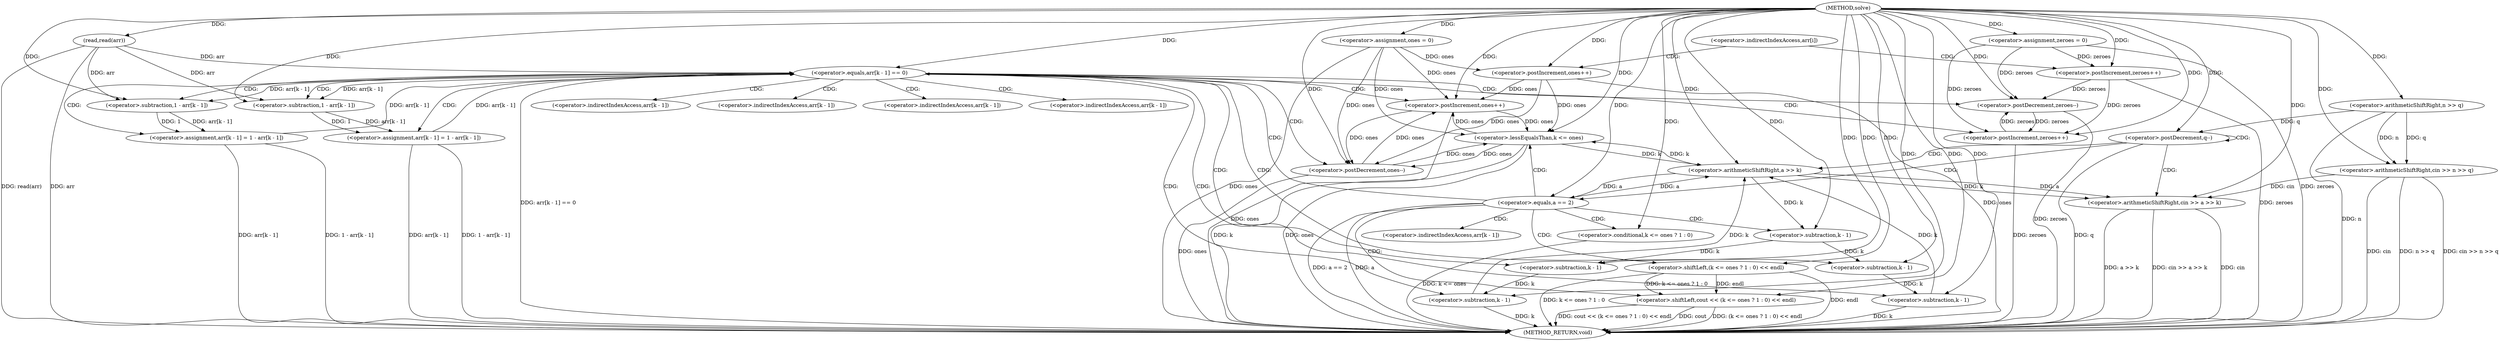 digraph "solve" {  
"1000121" [label = "(METHOD,solve)" ]
"1000223" [label = "(METHOD_RETURN,void)" ]
"1000125" [label = "(<operator>.arithmeticShiftRight,cin >> n >> q)" ]
"1000131" [label = "(read,read(arr))" ]
"1000134" [label = "(<operator>.assignment,ones = 0)" ]
"1000138" [label = "(<operator>.assignment,zeroes = 0)" ]
"1000152" [label = "(<operator>.postDecrement,q--)" ]
"1000127" [label = "(<operator>.arithmeticShiftRight,n >> q)" ]
"1000146" [label = "(<operator>.postIncrement,ones++)" ]
"1000157" [label = "(<operator>.arithmeticShiftRight,cin >> a >> k)" ]
"1000149" [label = "(<operator>.postIncrement,zeroes++)" ]
"1000163" [label = "(<operator>.equals,a == 2)" ]
"1000166" [label = "(<operator>.shiftLeft,cout << (k <= ones ? 1 : 0) << endl)" ]
"1000159" [label = "(<operator>.arithmeticShiftRight,a >> k)" ]
"1000168" [label = "(<operator>.shiftLeft,(k <= ones ? 1 : 0) << endl)" ]
"1000169" [label = "(<operator>.conditional,k <= ones ? 1 : 0)" ]
"1000179" [label = "(<operator>.equals,arr[k - 1] == 0)" ]
"1000170" [label = "(<operator>.lessEqualsThan,k <= ones)" ]
"1000187" [label = "(<operator>.postIncrement,ones++)" ]
"1000189" [label = "(<operator>.postDecrement,zeroes--)" ]
"1000191" [label = "(<operator>.assignment,arr[k - 1] = 1 - arr[k - 1])" ]
"1000206" [label = "(<operator>.postIncrement,zeroes++)" ]
"1000208" [label = "(<operator>.postDecrement,ones--)" ]
"1000210" [label = "(<operator>.assignment,arr[k - 1] = 1 - arr[k - 1])" ]
"1000182" [label = "(<operator>.subtraction,k - 1)" ]
"1000197" [label = "(<operator>.subtraction,1 - arr[k - 1])" ]
"1000194" [label = "(<operator>.subtraction,k - 1)" ]
"1000216" [label = "(<operator>.subtraction,1 - arr[k - 1])" ]
"1000201" [label = "(<operator>.subtraction,k - 1)" ]
"1000213" [label = "(<operator>.subtraction,k - 1)" ]
"1000220" [label = "(<operator>.subtraction,k - 1)" ]
"1000143" [label = "(<operator>.indirectIndexAccess,arr[i])" ]
"1000180" [label = "(<operator>.indirectIndexAccess,arr[k - 1])" ]
"1000192" [label = "(<operator>.indirectIndexAccess,arr[k - 1])" ]
"1000199" [label = "(<operator>.indirectIndexAccess,arr[k - 1])" ]
"1000211" [label = "(<operator>.indirectIndexAccess,arr[k - 1])" ]
"1000218" [label = "(<operator>.indirectIndexAccess,arr[k - 1])" ]
  "1000125" -> "1000223"  [ label = "DDG: cin"] 
  "1000127" -> "1000223"  [ label = "DDG: n"] 
  "1000125" -> "1000223"  [ label = "DDG: n >> q"] 
  "1000125" -> "1000223"  [ label = "DDG: cin >> n >> q"] 
  "1000131" -> "1000223"  [ label = "DDG: arr"] 
  "1000131" -> "1000223"  [ label = "DDG: read(arr)"] 
  "1000134" -> "1000223"  [ label = "DDG: ones"] 
  "1000138" -> "1000223"  [ label = "DDG: zeroes"] 
  "1000149" -> "1000223"  [ label = "DDG: zeroes"] 
  "1000146" -> "1000223"  [ label = "DDG: ones"] 
  "1000152" -> "1000223"  [ label = "DDG: q"] 
  "1000157" -> "1000223"  [ label = "DDG: cin"] 
  "1000157" -> "1000223"  [ label = "DDG: a >> k"] 
  "1000157" -> "1000223"  [ label = "DDG: cin >> a >> k"] 
  "1000163" -> "1000223"  [ label = "DDG: a"] 
  "1000163" -> "1000223"  [ label = "DDG: a == 2"] 
  "1000179" -> "1000223"  [ label = "DDG: arr[k - 1] == 0"] 
  "1000206" -> "1000223"  [ label = "DDG: zeroes"] 
  "1000208" -> "1000223"  [ label = "DDG: ones"] 
  "1000210" -> "1000223"  [ label = "DDG: arr[k - 1]"] 
  "1000220" -> "1000223"  [ label = "DDG: k"] 
  "1000210" -> "1000223"  [ label = "DDG: 1 - arr[k - 1]"] 
  "1000187" -> "1000223"  [ label = "DDG: ones"] 
  "1000189" -> "1000223"  [ label = "DDG: zeroes"] 
  "1000191" -> "1000223"  [ label = "DDG: arr[k - 1]"] 
  "1000201" -> "1000223"  [ label = "DDG: k"] 
  "1000191" -> "1000223"  [ label = "DDG: 1 - arr[k - 1]"] 
  "1000170" -> "1000223"  [ label = "DDG: k"] 
  "1000170" -> "1000223"  [ label = "DDG: ones"] 
  "1000169" -> "1000223"  [ label = "DDG: k <= ones"] 
  "1000168" -> "1000223"  [ label = "DDG: k <= ones ? 1 : 0"] 
  "1000166" -> "1000223"  [ label = "DDG: (k <= ones ? 1 : 0) << endl"] 
  "1000166" -> "1000223"  [ label = "DDG: cout << (k <= ones ? 1 : 0) << endl"] 
  "1000168" -> "1000223"  [ label = "DDG: endl"] 
  "1000166" -> "1000223"  [ label = "DDG: cout"] 
  "1000121" -> "1000134"  [ label = "DDG: "] 
  "1000121" -> "1000138"  [ label = "DDG: "] 
  "1000121" -> "1000125"  [ label = "DDG: "] 
  "1000127" -> "1000125"  [ label = "DDG: n"] 
  "1000127" -> "1000125"  [ label = "DDG: q"] 
  "1000121" -> "1000131"  [ label = "DDG: "] 
  "1000121" -> "1000127"  [ label = "DDG: "] 
  "1000127" -> "1000152"  [ label = "DDG: q"] 
  "1000121" -> "1000152"  [ label = "DDG: "] 
  "1000134" -> "1000146"  [ label = "DDG: ones"] 
  "1000121" -> "1000146"  [ label = "DDG: "] 
  "1000125" -> "1000157"  [ label = "DDG: cin"] 
  "1000121" -> "1000157"  [ label = "DDG: "] 
  "1000159" -> "1000157"  [ label = "DDG: k"] 
  "1000159" -> "1000157"  [ label = "DDG: a"] 
  "1000138" -> "1000149"  [ label = "DDG: zeroes"] 
  "1000121" -> "1000149"  [ label = "DDG: "] 
  "1000163" -> "1000159"  [ label = "DDG: a"] 
  "1000121" -> "1000159"  [ label = "DDG: "] 
  "1000220" -> "1000159"  [ label = "DDG: k"] 
  "1000201" -> "1000159"  [ label = "DDG: k"] 
  "1000170" -> "1000159"  [ label = "DDG: k"] 
  "1000159" -> "1000163"  [ label = "DDG: a"] 
  "1000121" -> "1000163"  [ label = "DDG: "] 
  "1000121" -> "1000166"  [ label = "DDG: "] 
  "1000168" -> "1000166"  [ label = "DDG: k <= ones ? 1 : 0"] 
  "1000168" -> "1000166"  [ label = "DDG: endl"] 
  "1000121" -> "1000168"  [ label = "DDG: "] 
  "1000121" -> "1000169"  [ label = "DDG: "] 
  "1000159" -> "1000170"  [ label = "DDG: k"] 
  "1000121" -> "1000170"  [ label = "DDG: "] 
  "1000134" -> "1000170"  [ label = "DDG: ones"] 
  "1000146" -> "1000170"  [ label = "DDG: ones"] 
  "1000208" -> "1000170"  [ label = "DDG: ones"] 
  "1000187" -> "1000170"  [ label = "DDG: ones"] 
  "1000131" -> "1000179"  [ label = "DDG: arr"] 
  "1000210" -> "1000179"  [ label = "DDG: arr[k - 1]"] 
  "1000191" -> "1000179"  [ label = "DDG: arr[k - 1]"] 
  "1000121" -> "1000179"  [ label = "DDG: "] 
  "1000197" -> "1000191"  [ label = "DDG: arr[k - 1]"] 
  "1000197" -> "1000191"  [ label = "DDG: 1"] 
  "1000134" -> "1000187"  [ label = "DDG: ones"] 
  "1000146" -> "1000187"  [ label = "DDG: ones"] 
  "1000208" -> "1000187"  [ label = "DDG: ones"] 
  "1000170" -> "1000187"  [ label = "DDG: ones"] 
  "1000121" -> "1000187"  [ label = "DDG: "] 
  "1000138" -> "1000189"  [ label = "DDG: zeroes"] 
  "1000149" -> "1000189"  [ label = "DDG: zeroes"] 
  "1000206" -> "1000189"  [ label = "DDG: zeroes"] 
  "1000121" -> "1000189"  [ label = "DDG: "] 
  "1000216" -> "1000210"  [ label = "DDG: arr[k - 1]"] 
  "1000216" -> "1000210"  [ label = "DDG: 1"] 
  "1000159" -> "1000182"  [ label = "DDG: k"] 
  "1000121" -> "1000182"  [ label = "DDG: "] 
  "1000121" -> "1000197"  [ label = "DDG: "] 
  "1000131" -> "1000197"  [ label = "DDG: arr"] 
  "1000179" -> "1000197"  [ label = "DDG: arr[k - 1]"] 
  "1000138" -> "1000206"  [ label = "DDG: zeroes"] 
  "1000149" -> "1000206"  [ label = "DDG: zeroes"] 
  "1000189" -> "1000206"  [ label = "DDG: zeroes"] 
  "1000121" -> "1000206"  [ label = "DDG: "] 
  "1000134" -> "1000208"  [ label = "DDG: ones"] 
  "1000146" -> "1000208"  [ label = "DDG: ones"] 
  "1000187" -> "1000208"  [ label = "DDG: ones"] 
  "1000170" -> "1000208"  [ label = "DDG: ones"] 
  "1000121" -> "1000208"  [ label = "DDG: "] 
  "1000182" -> "1000194"  [ label = "DDG: k"] 
  "1000121" -> "1000194"  [ label = "DDG: "] 
  "1000121" -> "1000216"  [ label = "DDG: "] 
  "1000131" -> "1000216"  [ label = "DDG: arr"] 
  "1000179" -> "1000216"  [ label = "DDG: arr[k - 1]"] 
  "1000194" -> "1000201"  [ label = "DDG: k"] 
  "1000121" -> "1000201"  [ label = "DDG: "] 
  "1000182" -> "1000213"  [ label = "DDG: k"] 
  "1000121" -> "1000213"  [ label = "DDG: "] 
  "1000213" -> "1000220"  [ label = "DDG: k"] 
  "1000121" -> "1000220"  [ label = "DDG: "] 
  "1000152" -> "1000152"  [ label = "CDG: "] 
  "1000152" -> "1000157"  [ label = "CDG: "] 
  "1000152" -> "1000163"  [ label = "CDG: "] 
  "1000152" -> "1000159"  [ label = "CDG: "] 
  "1000143" -> "1000149"  [ label = "CDG: "] 
  "1000143" -> "1000146"  [ label = "CDG: "] 
  "1000163" -> "1000182"  [ label = "CDG: "] 
  "1000163" -> "1000166"  [ label = "CDG: "] 
  "1000163" -> "1000180"  [ label = "CDG: "] 
  "1000163" -> "1000169"  [ label = "CDG: "] 
  "1000163" -> "1000168"  [ label = "CDG: "] 
  "1000163" -> "1000170"  [ label = "CDG: "] 
  "1000163" -> "1000179"  [ label = "CDG: "] 
  "1000179" -> "1000211"  [ label = "CDG: "] 
  "1000179" -> "1000191"  [ label = "CDG: "] 
  "1000179" -> "1000208"  [ label = "CDG: "] 
  "1000179" -> "1000199"  [ label = "CDG: "] 
  "1000179" -> "1000197"  [ label = "CDG: "] 
  "1000179" -> "1000213"  [ label = "CDG: "] 
  "1000179" -> "1000216"  [ label = "CDG: "] 
  "1000179" -> "1000189"  [ label = "CDG: "] 
  "1000179" -> "1000210"  [ label = "CDG: "] 
  "1000179" -> "1000206"  [ label = "CDG: "] 
  "1000179" -> "1000220"  [ label = "CDG: "] 
  "1000179" -> "1000218"  [ label = "CDG: "] 
  "1000179" -> "1000201"  [ label = "CDG: "] 
  "1000179" -> "1000194"  [ label = "CDG: "] 
  "1000179" -> "1000192"  [ label = "CDG: "] 
  "1000179" -> "1000187"  [ label = "CDG: "] 
}
